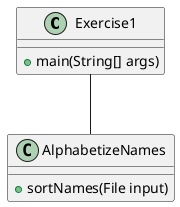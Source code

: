 @startuml
class Exercise1 {
+main(String[] args)
}
class AlphabetizeNames {
+sortNames(File input)
}

Exercise1 -- AlphabetizeNames
@enduml